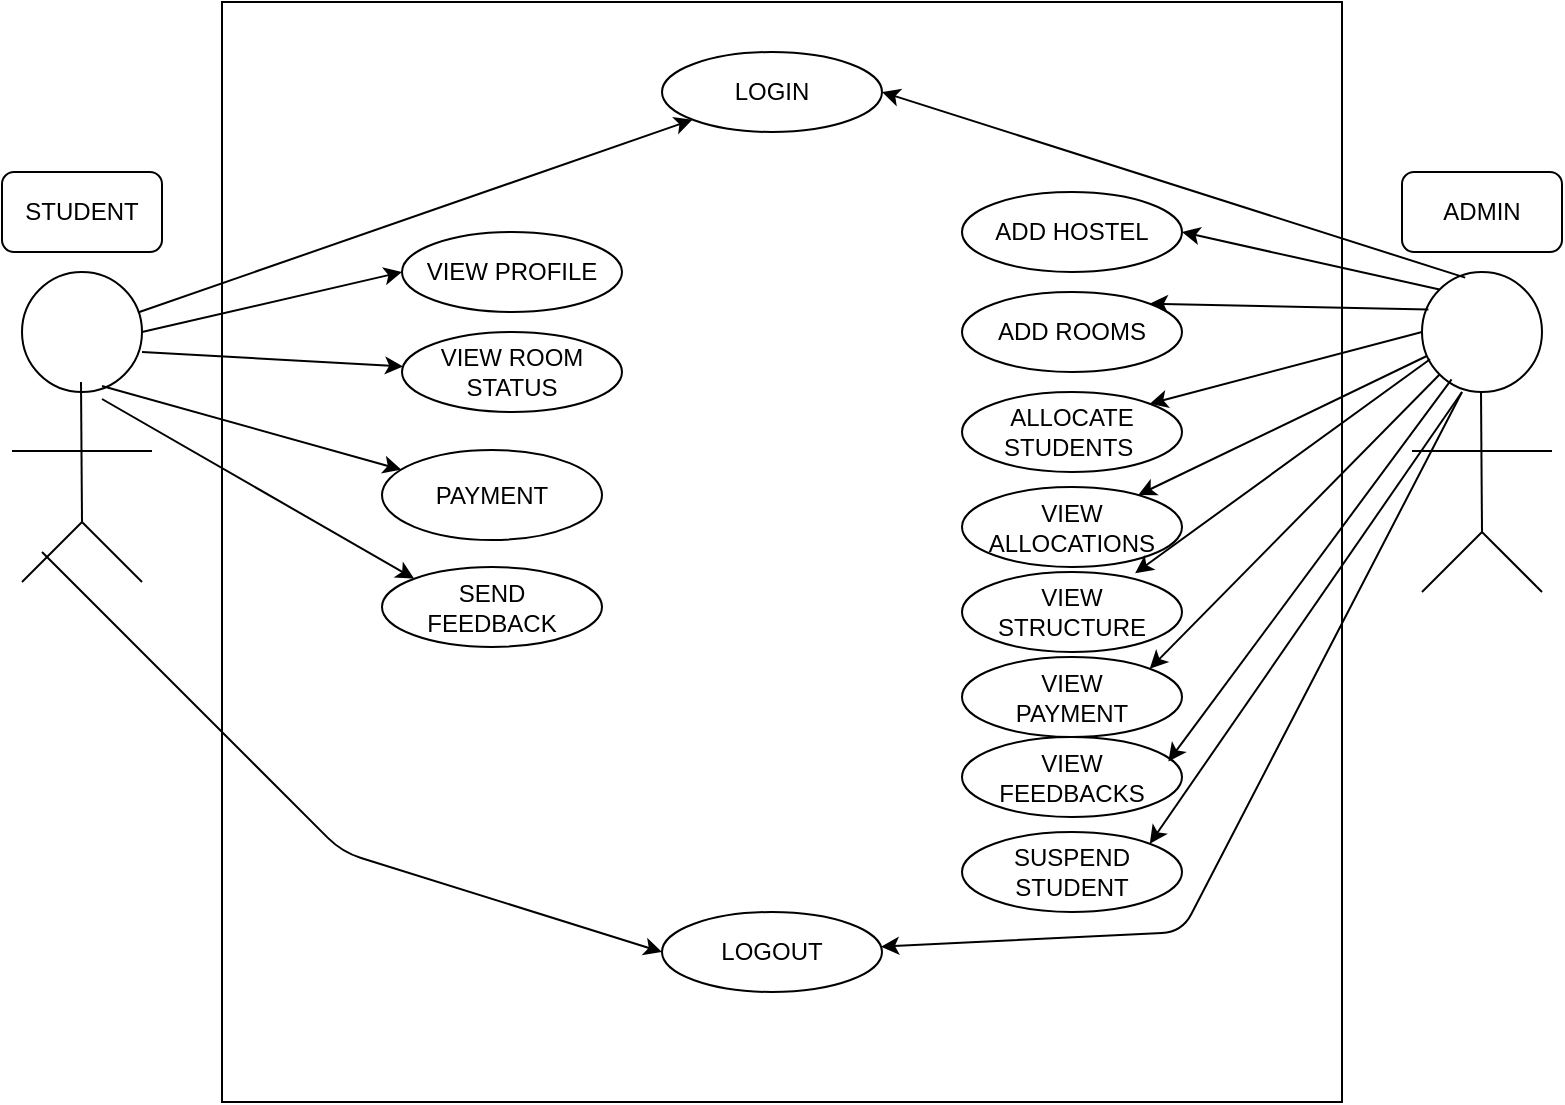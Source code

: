 <mxfile version="12.2.4" pages="1"><diagram id="Yi7j-mw6ZDtjABGnbibq" name="Page-1"><mxGraphModel dx="1151" dy="617" grid="1" gridSize="10" guides="1" tooltips="1" connect="1" arrows="1" fold="1" page="1" pageScale="1" pageWidth="850" pageHeight="1100" math="0" shadow="0"><root><mxCell id="0"/><mxCell id="1" parent="0"/><mxCell id="2" value="" style="ellipse;whiteSpace=wrap;html=1;" parent="1" vertex="1"><mxGeometry x="30" y="170" width="60" height="60" as="geometry"/></mxCell><mxCell id="3" value="" style="endArrow=none;html=1;" parent="1" edge="1"><mxGeometry width="50" height="50" relative="1" as="geometry"><mxPoint x="60" y="295" as="sourcePoint"/><mxPoint x="59.5" y="225" as="targetPoint"/></mxGeometry></mxCell><mxCell id="4" value="" style="endArrow=none;html=1;" parent="1" edge="1"><mxGeometry width="50" height="50" relative="1" as="geometry"><mxPoint x="25" y="259.5" as="sourcePoint"/><mxPoint x="95" y="259.5" as="targetPoint"/></mxGeometry></mxCell><mxCell id="5" value="" style="endArrow=none;html=1;" parent="1" edge="1"><mxGeometry width="50" height="50" relative="1" as="geometry"><mxPoint x="30" y="325" as="sourcePoint"/><mxPoint x="60" y="295" as="targetPoint"/></mxGeometry></mxCell><mxCell id="6" value="" style="endArrow=none;html=1;" parent="1" edge="1"><mxGeometry width="50" height="50" relative="1" as="geometry"><mxPoint x="60" y="295" as="sourcePoint"/><mxPoint x="90" y="325" as="targetPoint"/></mxGeometry></mxCell><mxCell id="9" value="" style="ellipse;whiteSpace=wrap;html=1;" parent="1" vertex="1"><mxGeometry x="730" y="170" width="60" height="60" as="geometry"/></mxCell><mxCell id="10" value="" style="endArrow=none;html=1;" parent="1" edge="1"><mxGeometry width="50" height="50" relative="1" as="geometry"><mxPoint x="760" y="300" as="sourcePoint"/><mxPoint x="759.5" y="230" as="targetPoint"/></mxGeometry></mxCell><mxCell id="11" value="" style="endArrow=none;html=1;" parent="1" edge="1"><mxGeometry width="50" height="50" relative="1" as="geometry"><mxPoint x="725" y="259.5" as="sourcePoint"/><mxPoint x="795" y="259.5" as="targetPoint"/></mxGeometry></mxCell><mxCell id="12" value="" style="endArrow=none;html=1;" parent="1" edge="1"><mxGeometry width="50" height="50" relative="1" as="geometry"><mxPoint x="760" y="300" as="sourcePoint"/><mxPoint x="790" y="330" as="targetPoint"/></mxGeometry></mxCell><mxCell id="13" value="" style="endArrow=none;html=1;" parent="1" edge="1"><mxGeometry width="50" height="50" relative="1" as="geometry"><mxPoint x="730" y="330" as="sourcePoint"/><mxPoint x="760" y="300" as="targetPoint"/></mxGeometry></mxCell><mxCell id="14" value="" style="rounded=0;whiteSpace=wrap;html=1;" parent="1" vertex="1"><mxGeometry x="130" y="35" width="560" height="550" as="geometry"/></mxCell><mxCell id="15" value="LOGIN" style="ellipse;whiteSpace=wrap;html=1;" parent="1" vertex="1"><mxGeometry x="350" y="60" width="110" height="40" as="geometry"/></mxCell><mxCell id="27" value="VIEW PROFILE" style="ellipse;whiteSpace=wrap;html=1;" parent="1" vertex="1"><mxGeometry x="220" y="150" width="110" height="40" as="geometry"/></mxCell><mxCell id="29" value="VIEW ROOM STATUS" style="ellipse;whiteSpace=wrap;html=1;" parent="1" vertex="1"><mxGeometry x="220" y="200" width="110" height="40" as="geometry"/></mxCell><mxCell id="30" value="LOGOUT" style="ellipse;whiteSpace=wrap;html=1;" parent="1" vertex="1"><mxGeometry x="350" y="490" width="110" height="40" as="geometry"/></mxCell><mxCell id="33" value="PAYMENT" style="ellipse;whiteSpace=wrap;html=1;" parent="1" vertex="1"><mxGeometry x="210" y="259" width="110" height="45" as="geometry"/></mxCell><mxCell id="34" value="SEND&lt;br&gt;FEEDBACK" style="ellipse;whiteSpace=wrap;html=1;" parent="1" vertex="1"><mxGeometry x="210" y="317.5" width="110" height="40" as="geometry"/></mxCell><mxCell id="35" value="ADD HOSTEL" style="ellipse;whiteSpace=wrap;html=1;" parent="1" vertex="1"><mxGeometry x="500" y="130" width="110" height="40" as="geometry"/></mxCell><mxCell id="39" value="ADD ROOMS" style="ellipse;whiteSpace=wrap;html=1;" parent="1" vertex="1"><mxGeometry x="500" y="180" width="110" height="40" as="geometry"/></mxCell><mxCell id="40" value="ALLOCATE STUDENTS&amp;nbsp;" style="ellipse;whiteSpace=wrap;html=1;" parent="1" vertex="1"><mxGeometry x="500" y="230" width="110" height="40" as="geometry"/></mxCell><mxCell id="41" value="VIEW&lt;br&gt;ALLOCATIONS" style="ellipse;whiteSpace=wrap;html=1;" parent="1" vertex="1"><mxGeometry x="500" y="277.5" width="110" height="40" as="geometry"/></mxCell><mxCell id="42" value="VIEW&lt;br&gt;STRUCTURE" style="ellipse;whiteSpace=wrap;html=1;" parent="1" vertex="1"><mxGeometry x="500" y="320" width="110" height="40" as="geometry"/></mxCell><mxCell id="43" value="VIEW&lt;br&gt;PAYMENT" style="ellipse;whiteSpace=wrap;html=1;" parent="1" vertex="1"><mxGeometry x="500" y="362.5" width="110" height="40" as="geometry"/></mxCell><mxCell id="46" value="" style="endArrow=classic;html=1;" parent="1" source="2" edge="1" target="15"><mxGeometry width="50" height="50" relative="1" as="geometry"><mxPoint x="110" y="180" as="sourcePoint"/><mxPoint x="350" y="90" as="targetPoint"/></mxGeometry></mxCell><mxCell id="47" value="" style="endArrow=classic;html=1;exitX=0.36;exitY=0.047;exitDx=0;exitDy=0;exitPerimeter=0;entryX=1;entryY=0.5;entryDx=0;entryDy=0;" parent="1" source="9" edge="1" target="15"><mxGeometry width="50" height="50" relative="1" as="geometry"><mxPoint x="730" y="190" as="sourcePoint"/><mxPoint x="469" y="90" as="targetPoint"/></mxGeometry></mxCell><mxCell id="48" value="" style="endArrow=classic;html=1;entryX=0;entryY=0.5;entryDx=0;entryDy=0;exitX=1;exitY=0.5;exitDx=0;exitDy=0;" parent="1" source="2" target="27" edge="1"><mxGeometry width="50" height="50" relative="1" as="geometry"><mxPoint x="90" y="225" as="sourcePoint"/><mxPoint x="140" y="175" as="targetPoint"/></mxGeometry></mxCell><mxCell id="49" value="" style="endArrow=classic;html=1;exitX=1;exitY=0.667;exitDx=0;exitDy=0;exitPerimeter=0;" parent="1" source="2" target="29" edge="1"><mxGeometry width="50" height="50" relative="1" as="geometry"><mxPoint x="100" y="210" as="sourcePoint"/><mxPoint x="220" y="180" as="targetPoint"/></mxGeometry></mxCell><mxCell id="51" value="" style="endArrow=classic;html=1;" parent="1" target="33" edge="1"><mxGeometry width="50" height="50" relative="1" as="geometry"><mxPoint x="70" y="227" as="sourcePoint"/><mxPoint x="223.954" y="273.188" as="targetPoint"/></mxGeometry></mxCell><mxCell id="54" value="" style="endArrow=classic;html=1;exitX=1;exitY=0.5;exitDx=0;exitDy=0;entryX=0;entryY=0;entryDx=0;entryDy=0;" parent="1" target="34" edge="1"><mxGeometry width="50" height="50" relative="1" as="geometry"><mxPoint x="70" y="233.5" as="sourcePoint"/><mxPoint x="213.954" y="280.188" as="targetPoint"/></mxGeometry></mxCell><mxCell id="56" value="" style="endArrow=classic;html=1;" parent="1" edge="1"><mxGeometry width="50" height="50" relative="1" as="geometry"><mxPoint x="40" y="310" as="sourcePoint"/><mxPoint x="350" y="510" as="targetPoint"/><Array as="points"><mxPoint x="190" y="460"/></Array></mxGeometry></mxCell><mxCell id="57" value="" style="endArrow=classic;html=1;exitX=0;exitY=0;exitDx=0;exitDy=0;entryX=1;entryY=0.5;entryDx=0;entryDy=0;" parent="1" source="9" target="35" edge="1"><mxGeometry width="50" height="50" relative="1" as="geometry"><mxPoint x="615" y="220" as="sourcePoint"/><mxPoint x="665" y="170" as="targetPoint"/></mxGeometry></mxCell><mxCell id="58" value="" style="endArrow=classic;html=1;exitX=0.053;exitY=0.313;exitDx=0;exitDy=0;entryX=1;entryY=0;entryDx=0;entryDy=0;exitPerimeter=0;" parent="1" source="9" target="39" edge="1"><mxGeometry width="50" height="50" relative="1" as="geometry"><mxPoint x="729.787" y="198.787" as="sourcePoint"/><mxPoint x="601" y="190" as="targetPoint"/></mxGeometry></mxCell><mxCell id="59" value="" style="endArrow=classic;html=1;exitX=0;exitY=0.5;exitDx=0;exitDy=0;entryX=1;entryY=0;entryDx=0;entryDy=0;" parent="1" source="9" target="40" edge="1"><mxGeometry width="50" height="50" relative="1" as="geometry"><mxPoint x="738.787" y="218.787" as="sourcePoint"/><mxPoint x="610" y="210" as="targetPoint"/></mxGeometry></mxCell><mxCell id="60" value="" style="endArrow=classic;html=1;exitX=0.04;exitY=0.7;exitDx=0;exitDy=0;exitPerimeter=0;" parent="1" source="9" target="41" edge="1"><mxGeometry width="50" height="50" relative="1" as="geometry"><mxPoint x="740" y="210" as="sourcePoint"/><mxPoint x="608.891" y="265.858" as="targetPoint"/></mxGeometry></mxCell><mxCell id="61" value="" style="endArrow=classic;html=1;exitX=0.067;exitY=0.727;exitDx=0;exitDy=0;entryX=0.787;entryY=0.015;entryDx=0;entryDy=0;entryPerimeter=0;exitPerimeter=0;" parent="1" source="9" target="42" edge="1"><mxGeometry width="50" height="50" relative="1" as="geometry"><mxPoint x="750" y="220" as="sourcePoint"/><mxPoint x="618.891" y="275.858" as="targetPoint"/></mxGeometry></mxCell><mxCell id="62" value="" style="endArrow=classic;html=1;exitX=0;exitY=1;exitDx=0;exitDy=0;entryX=1;entryY=0;entryDx=0;entryDy=0;" parent="1" source="9" target="43" edge="1"><mxGeometry width="50" height="50" relative="1" as="geometry"><mxPoint x="760" y="230" as="sourcePoint"/><mxPoint x="628.891" y="285.858" as="targetPoint"/></mxGeometry></mxCell><mxCell id="63" value="" style="endArrow=classic;html=1;exitX=0.333;exitY=1;exitDx=0;exitDy=0;exitPerimeter=0;" parent="1" source="9" target="30" edge="1"><mxGeometry width="50" height="50" relative="1" as="geometry"><mxPoint x="770" y="240" as="sourcePoint"/><mxPoint x="600" y="510" as="targetPoint"/><Array as="points"><mxPoint x="610" y="500"/></Array></mxGeometry></mxCell><mxCell id="64" value="STUDENT" style="rounded=1;whiteSpace=wrap;html=1;" parent="1" vertex="1"><mxGeometry x="20" y="120" width="80" height="40" as="geometry"/></mxCell><mxCell id="65" value="ADMIN" style="rounded=1;whiteSpace=wrap;html=1;" parent="1" vertex="1"><mxGeometry x="720" y="120" width="80" height="40" as="geometry"/></mxCell><mxCell id="66" value="VIEW&lt;br&gt;FEEDBACKS" style="ellipse;whiteSpace=wrap;html=1;" parent="1" vertex="1"><mxGeometry x="500" y="402.5" width="110" height="40" as="geometry"/></mxCell><mxCell id="68" value="" style="endArrow=classic;html=1;exitX=0;exitY=1;exitDx=0;exitDy=0;entryX=0.938;entryY=0.305;entryDx=0;entryDy=0;entryPerimeter=0;" parent="1" target="66" edge="1"><mxGeometry width="50" height="50" relative="1" as="geometry"><mxPoint x="744.787" y="223.713" as="sourcePoint"/><mxPoint x="599.891" y="370.858" as="targetPoint"/></mxGeometry></mxCell><mxCell id="69" value="SUSPEND&lt;br&gt;STUDENT" style="ellipse;whiteSpace=wrap;html=1;" parent="1" vertex="1"><mxGeometry x="500" y="450" width="110" height="40" as="geometry"/></mxCell><mxCell id="70" value="" style="endArrow=classic;html=1;entryX=1;entryY=0;entryDx=0;entryDy=0;" parent="1" target="69" edge="1"><mxGeometry width="50" height="50" relative="1" as="geometry"><mxPoint x="750" y="230" as="sourcePoint"/><mxPoint x="613.18" y="424.7" as="targetPoint"/></mxGeometry></mxCell></root></mxGraphModel></diagram></mxfile>